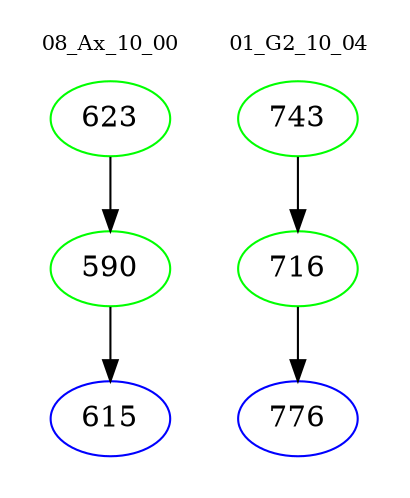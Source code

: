 digraph{
subgraph cluster_0 {
color = white
label = "08_Ax_10_00";
fontsize=10;
T0_623 [label="623", color="green"]
T0_623 -> T0_590 [color="black"]
T0_590 [label="590", color="green"]
T0_590 -> T0_615 [color="black"]
T0_615 [label="615", color="blue"]
}
subgraph cluster_1 {
color = white
label = "01_G2_10_04";
fontsize=10;
T1_743 [label="743", color="green"]
T1_743 -> T1_716 [color="black"]
T1_716 [label="716", color="green"]
T1_716 -> T1_776 [color="black"]
T1_776 [label="776", color="blue"]
}
}
